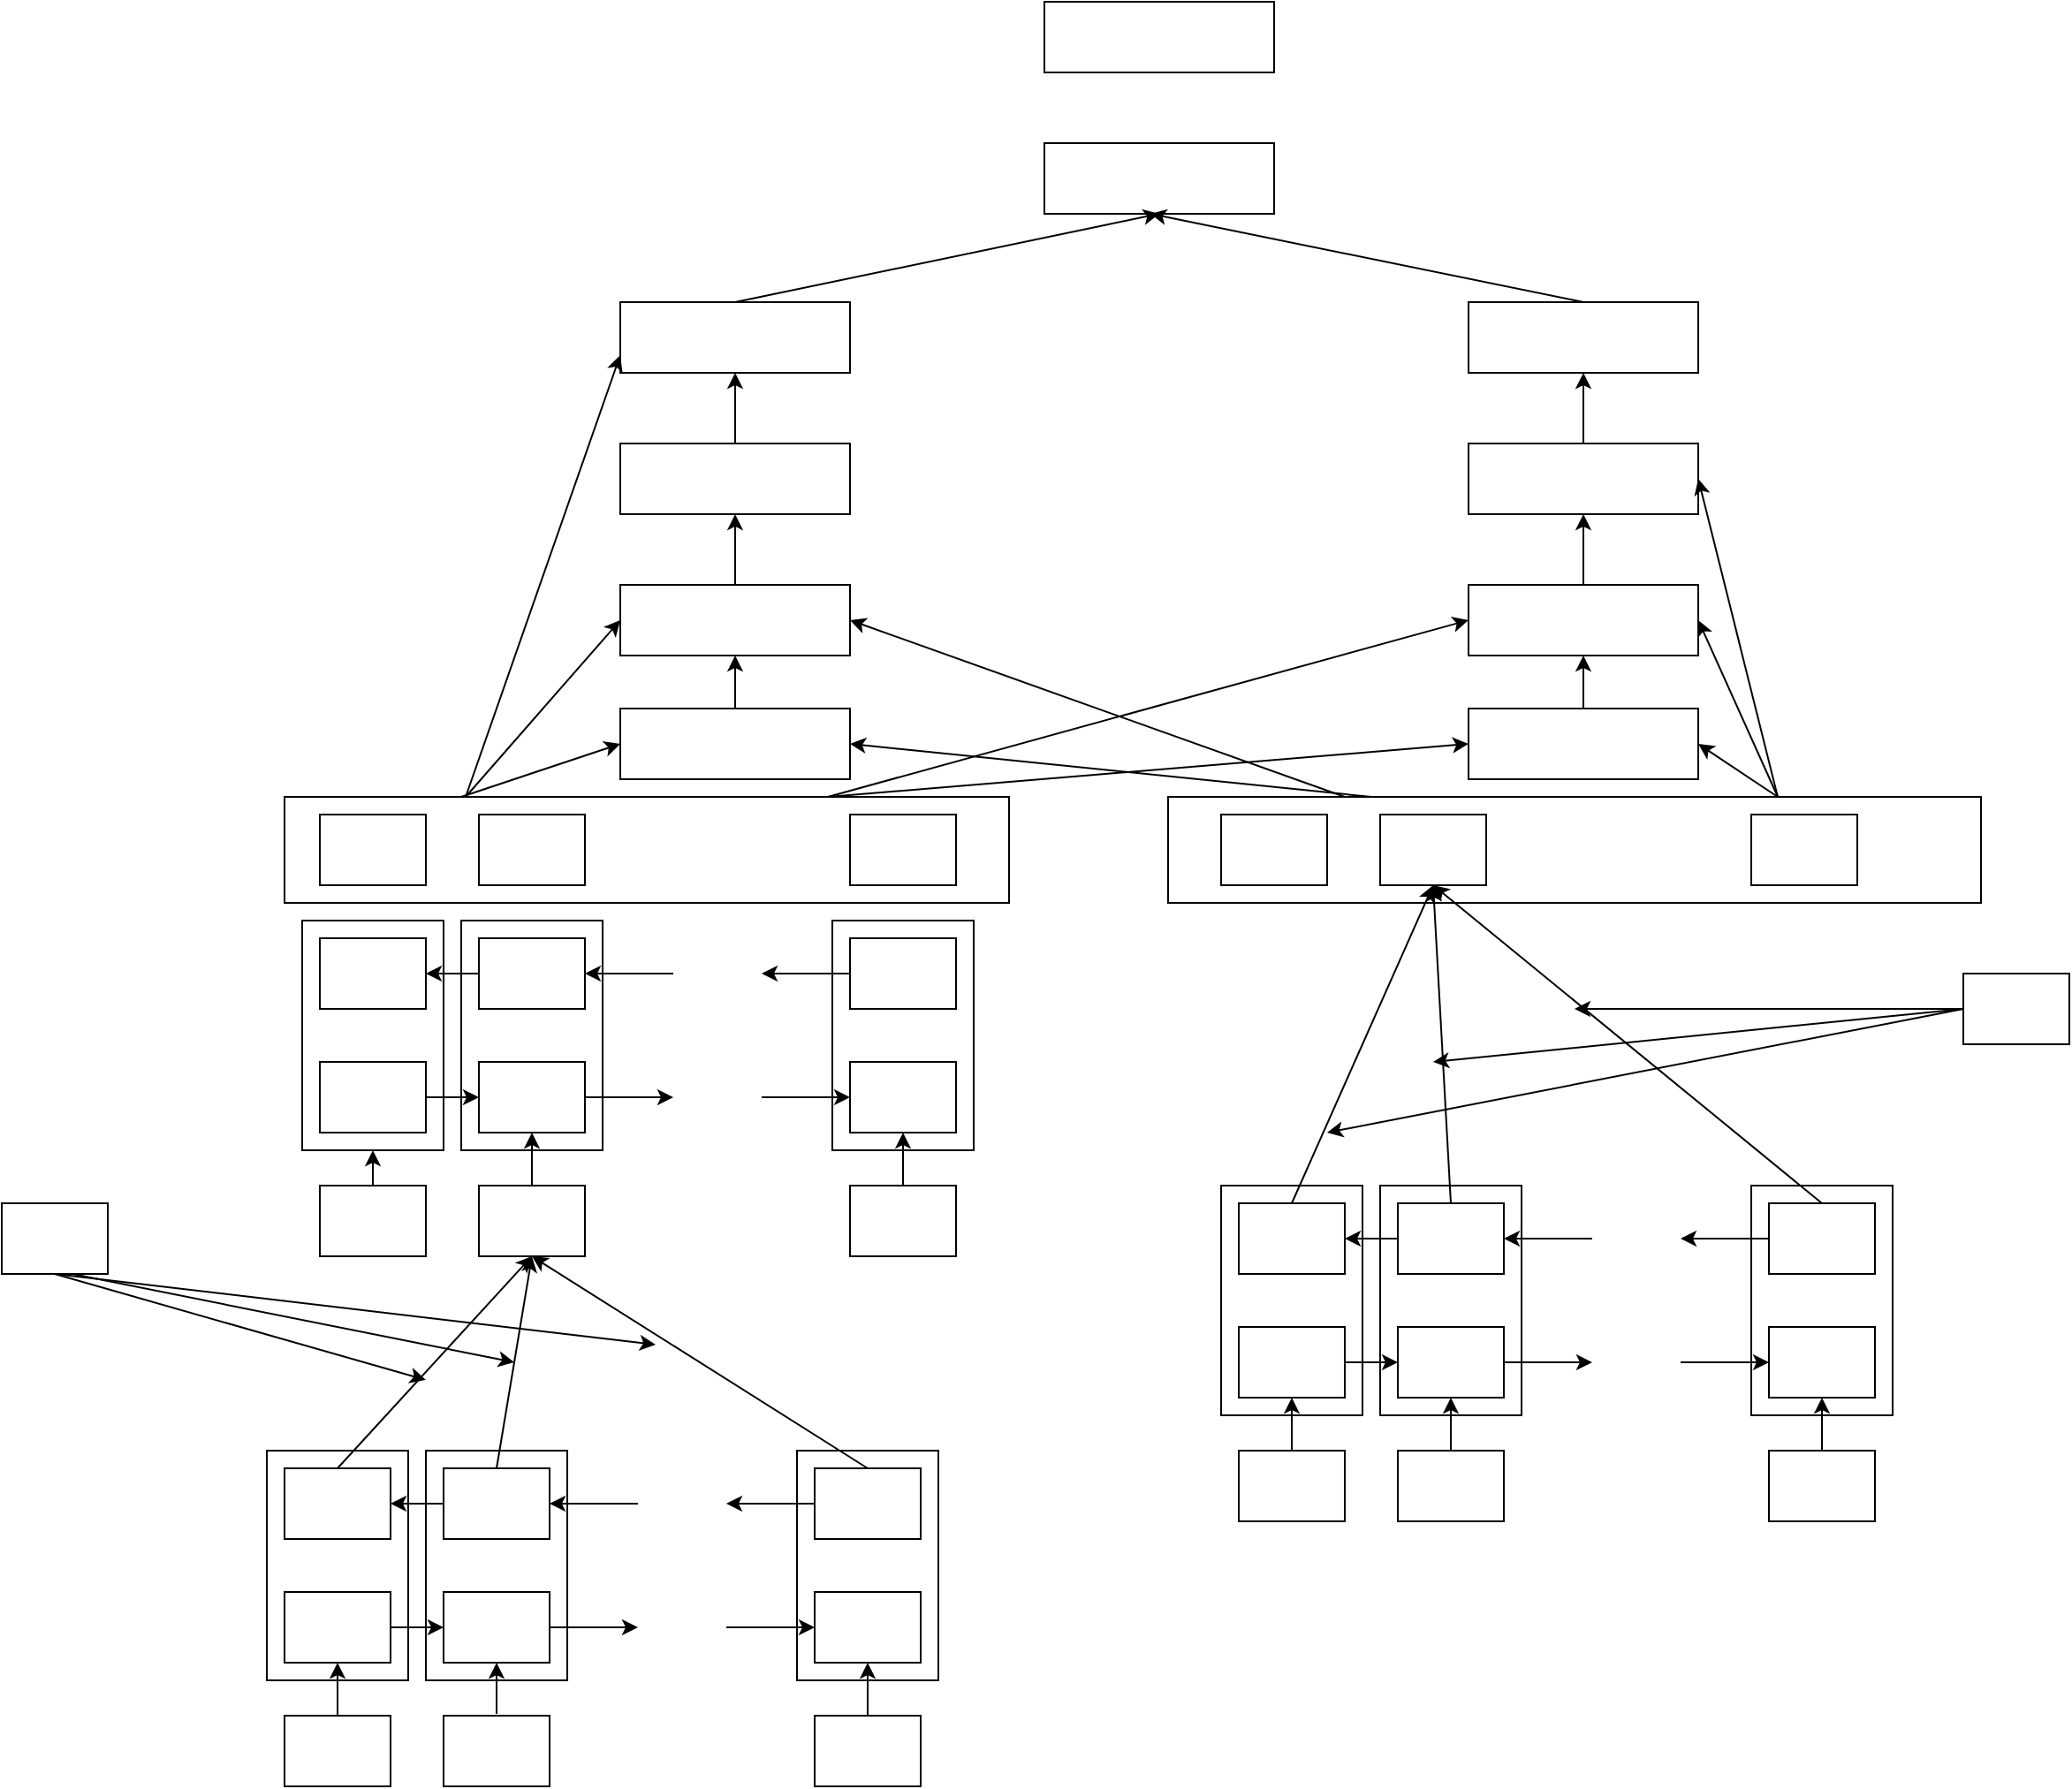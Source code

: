 <mxfile version="14.6.9" type="github">
  <diagram name="Page-1" id="42789a77-a242-8287-6e28-9cd8cfd52e62">
    <mxGraphModel dx="2773" dy="2634" grid="1" gridSize="10" guides="1" tooltips="1" connect="1" arrows="1" fold="1" page="1" pageScale="1" pageWidth="1100" pageHeight="850" background="#ffffff" math="0" shadow="0">
      <root>
        <mxCell id="0" />
        <mxCell id="1" parent="0" />
        <mxCell id="_6P1N98d5VD0kqK_qhg6-78" value="" style="rounded=0;whiteSpace=wrap;html=1;" vertex="1" parent="1">
          <mxGeometry x="530" y="-1140" width="460" height="60" as="geometry" />
        </mxCell>
        <mxCell id="_6P1N98d5VD0kqK_qhg6-70" value="" style="rounded=0;whiteSpace=wrap;html=1;" vertex="1" parent="1">
          <mxGeometry x="340" y="-1070" width="80" height="130" as="geometry" />
        </mxCell>
        <mxCell id="_6P1N98d5VD0kqK_qhg6-68" value="" style="rounded=0;whiteSpace=wrap;html=1;" vertex="1" parent="1">
          <mxGeometry x="130" y="-1070" width="80" height="130" as="geometry" />
        </mxCell>
        <mxCell id="_6P1N98d5VD0kqK_qhg6-67" value="" style="rounded=0;whiteSpace=wrap;html=1;" vertex="1" parent="1">
          <mxGeometry x="40" y="-1070" width="80" height="130" as="geometry" />
        </mxCell>
        <mxCell id="_6P1N98d5VD0kqK_qhg6-66" value="" style="rounded=0;whiteSpace=wrap;html=1;" vertex="1" parent="1">
          <mxGeometry x="30" y="-1140" width="410" height="60" as="geometry" />
        </mxCell>
        <mxCell id="_6P1N98d5VD0kqK_qhg6-3" value="" style="rounded=0;whiteSpace=wrap;html=1;" vertex="1" parent="1">
          <mxGeometry x="460" y="-1590" width="130" height="40" as="geometry" />
        </mxCell>
        <mxCell id="_6P1N98d5VD0kqK_qhg6-7" value="" style="rounded=0;whiteSpace=wrap;html=1;" vertex="1" parent="1">
          <mxGeometry x="460" y="-1510" width="130" height="40" as="geometry" />
        </mxCell>
        <mxCell id="_6P1N98d5VD0kqK_qhg6-8" value="" style="rounded=0;whiteSpace=wrap;html=1;" vertex="1" parent="1">
          <mxGeometry x="220" y="-1420" width="130" height="40" as="geometry" />
        </mxCell>
        <mxCell id="_6P1N98d5VD0kqK_qhg6-10" value="" style="endArrow=classic;html=1;entryX=0.5;entryY=1;entryDx=0;entryDy=0;exitX=0.5;exitY=0;exitDx=0;exitDy=0;" edge="1" parent="1" source="_6P1N98d5VD0kqK_qhg6-8" target="_6P1N98d5VD0kqK_qhg6-7">
          <mxGeometry width="50" height="50" relative="1" as="geometry">
            <mxPoint x="510" y="-1310" as="sourcePoint" />
            <mxPoint x="560" y="-1360" as="targetPoint" />
          </mxGeometry>
        </mxCell>
        <mxCell id="_6P1N98d5VD0kqK_qhg6-11" value="" style="rounded=0;whiteSpace=wrap;html=1;" vertex="1" parent="1">
          <mxGeometry x="220" y="-1340" width="130" height="40" as="geometry" />
        </mxCell>
        <mxCell id="_6P1N98d5VD0kqK_qhg6-12" value="" style="rounded=0;whiteSpace=wrap;html=1;" vertex="1" parent="1">
          <mxGeometry x="220" y="-1260" width="130" height="40" as="geometry" />
        </mxCell>
        <mxCell id="_6P1N98d5VD0kqK_qhg6-13" value="" style="rounded=0;whiteSpace=wrap;html=1;" vertex="1" parent="1">
          <mxGeometry x="220" y="-1190" width="130" height="40" as="geometry" />
        </mxCell>
        <mxCell id="_6P1N98d5VD0kqK_qhg6-14" value="" style="rounded=0;whiteSpace=wrap;html=1;" vertex="1" parent="1">
          <mxGeometry x="700" y="-1420" width="130" height="40" as="geometry" />
        </mxCell>
        <mxCell id="_6P1N98d5VD0kqK_qhg6-15" value="" style="rounded=0;whiteSpace=wrap;html=1;" vertex="1" parent="1">
          <mxGeometry x="700" y="-1340" width="130" height="40" as="geometry" />
        </mxCell>
        <mxCell id="_6P1N98d5VD0kqK_qhg6-16" value="" style="rounded=0;whiteSpace=wrap;html=1;" vertex="1" parent="1">
          <mxGeometry x="700" y="-1260" width="130" height="40" as="geometry" />
        </mxCell>
        <mxCell id="_6P1N98d5VD0kqK_qhg6-17" value="" style="rounded=0;whiteSpace=wrap;html=1;" vertex="1" parent="1">
          <mxGeometry x="700" y="-1190" width="130" height="40" as="geometry" />
        </mxCell>
        <mxCell id="_6P1N98d5VD0kqK_qhg6-18" value="" style="endArrow=classic;html=1;exitX=0.5;exitY=0;exitDx=0;exitDy=0;" edge="1" parent="1" source="_6P1N98d5VD0kqK_qhg6-14">
          <mxGeometry width="50" height="50" relative="1" as="geometry">
            <mxPoint x="510" y="-1310" as="sourcePoint" />
            <mxPoint x="520" y="-1470" as="targetPoint" />
          </mxGeometry>
        </mxCell>
        <mxCell id="_6P1N98d5VD0kqK_qhg6-19" value="" style="rounded=0;whiteSpace=wrap;html=1;" vertex="1" parent="1">
          <mxGeometry x="50" y="-1130" width="60" height="40" as="geometry" />
        </mxCell>
        <mxCell id="_6P1N98d5VD0kqK_qhg6-24" value="" style="rounded=0;whiteSpace=wrap;html=1;" vertex="1" parent="1">
          <mxGeometry x="140" y="-1130" width="60" height="40" as="geometry" />
        </mxCell>
        <mxCell id="_6P1N98d5VD0kqK_qhg6-25" value="" style="rounded=0;whiteSpace=wrap;html=1;" vertex="1" parent="1">
          <mxGeometry x="350" y="-1130" width="60" height="40" as="geometry" />
        </mxCell>
        <mxCell id="_6P1N98d5VD0kqK_qhg6-26" value="" style="rounded=0;whiteSpace=wrap;html=1;" vertex="1" parent="1">
          <mxGeometry x="50" y="-1060" width="60" height="40" as="geometry" />
        </mxCell>
        <mxCell id="_6P1N98d5VD0kqK_qhg6-27" value="" style="rounded=0;whiteSpace=wrap;html=1;" vertex="1" parent="1">
          <mxGeometry x="140" y="-1060" width="60" height="40" as="geometry" />
        </mxCell>
        <mxCell id="_6P1N98d5VD0kqK_qhg6-28" value="" style="rounded=0;whiteSpace=wrap;html=1;" vertex="1" parent="1">
          <mxGeometry x="350" y="-1060" width="60" height="40" as="geometry" />
        </mxCell>
        <mxCell id="_6P1N98d5VD0kqK_qhg6-29" value="" style="rounded=0;whiteSpace=wrap;html=1;" vertex="1" parent="1">
          <mxGeometry x="50" y="-990" width="60" height="40" as="geometry" />
        </mxCell>
        <mxCell id="_6P1N98d5VD0kqK_qhg6-30" value="" style="rounded=0;whiteSpace=wrap;html=1;" vertex="1" parent="1">
          <mxGeometry x="140" y="-990" width="60" height="40" as="geometry" />
        </mxCell>
        <mxCell id="_6P1N98d5VD0kqK_qhg6-31" value="" style="rounded=0;whiteSpace=wrap;html=1;" vertex="1" parent="1">
          <mxGeometry x="350" y="-990" width="60" height="40" as="geometry" />
        </mxCell>
        <mxCell id="_6P1N98d5VD0kqK_qhg6-32" value="" style="rounded=0;whiteSpace=wrap;html=1;" vertex="1" parent="1">
          <mxGeometry x="50" y="-920" width="60" height="40" as="geometry" />
        </mxCell>
        <mxCell id="_6P1N98d5VD0kqK_qhg6-33" value="" style="rounded=0;whiteSpace=wrap;html=1;" vertex="1" parent="1">
          <mxGeometry x="140" y="-920" width="60" height="40" as="geometry" />
        </mxCell>
        <mxCell id="_6P1N98d5VD0kqK_qhg6-34" value="" style="rounded=0;whiteSpace=wrap;html=1;" vertex="1" parent="1">
          <mxGeometry x="350" y="-920" width="60" height="40" as="geometry" />
        </mxCell>
        <mxCell id="_6P1N98d5VD0kqK_qhg6-44" value="" style="rounded=0;whiteSpace=wrap;html=1;" vertex="1" parent="1">
          <mxGeometry x="560" y="-1130" width="60" height="40" as="geometry" />
        </mxCell>
        <mxCell id="_6P1N98d5VD0kqK_qhg6-45" value="" style="rounded=0;whiteSpace=wrap;html=1;" vertex="1" parent="1">
          <mxGeometry x="650" y="-1130" width="60" height="40" as="geometry" />
        </mxCell>
        <mxCell id="_6P1N98d5VD0kqK_qhg6-46" value="" style="rounded=0;whiteSpace=wrap;html=1;" vertex="1" parent="1">
          <mxGeometry x="860" y="-1130" width="60" height="40" as="geometry" />
        </mxCell>
        <mxCell id="_6P1N98d5VD0kqK_qhg6-56" value="" style="rounded=0;whiteSpace=wrap;html=1;" vertex="1" parent="1">
          <mxGeometry x="980" y="-1040" width="60" height="40" as="geometry" />
        </mxCell>
        <mxCell id="_6P1N98d5VD0kqK_qhg6-57" value="" style="rounded=0;whiteSpace=wrap;html=1;" vertex="1" parent="1">
          <mxGeometry x="-130" y="-910" width="60" height="40" as="geometry" />
        </mxCell>
        <mxCell id="_6P1N98d5VD0kqK_qhg6-58" value="" style="endArrow=classic;html=1;exitX=0.5;exitY=0;exitDx=0;exitDy=0;entryX=0.5;entryY=1;entryDx=0;entryDy=0;" edge="1" parent="1" source="_6P1N98d5VD0kqK_qhg6-11" target="_6P1N98d5VD0kqK_qhg6-8">
          <mxGeometry width="50" height="50" relative="1" as="geometry">
            <mxPoint x="510" y="-930" as="sourcePoint" />
            <mxPoint x="560" y="-980" as="targetPoint" />
          </mxGeometry>
        </mxCell>
        <mxCell id="_6P1N98d5VD0kqK_qhg6-60" value="" style="endArrow=classic;html=1;exitX=0.5;exitY=0;exitDx=0;exitDy=0;entryX=0.5;entryY=1;entryDx=0;entryDy=0;" edge="1" parent="1" source="_6P1N98d5VD0kqK_qhg6-12" target="_6P1N98d5VD0kqK_qhg6-11">
          <mxGeometry width="50" height="50" relative="1" as="geometry">
            <mxPoint x="305.0" y="-1320.0" as="sourcePoint" />
            <mxPoint x="305.0" y="-1360.0" as="targetPoint" />
          </mxGeometry>
        </mxCell>
        <mxCell id="_6P1N98d5VD0kqK_qhg6-61" value="" style="endArrow=classic;html=1;exitX=0.5;exitY=0;exitDx=0;exitDy=0;entryX=0.5;entryY=1;entryDx=0;entryDy=0;" edge="1" parent="1" source="_6P1N98d5VD0kqK_qhg6-13" target="_6P1N98d5VD0kqK_qhg6-12">
          <mxGeometry width="50" height="50" relative="1" as="geometry">
            <mxPoint x="315.0" y="-1310.0" as="sourcePoint" />
            <mxPoint x="315.0" y="-1350.0" as="targetPoint" />
          </mxGeometry>
        </mxCell>
        <mxCell id="_6P1N98d5VD0kqK_qhg6-62" value="" style="endArrow=classic;html=1;entryX=0.5;entryY=1;entryDx=0;entryDy=0;" edge="1" parent="1" source="_6P1N98d5VD0kqK_qhg6-15" target="_6P1N98d5VD0kqK_qhg6-14">
          <mxGeometry width="50" height="50" relative="1" as="geometry">
            <mxPoint x="325.0" y="-1300.0" as="sourcePoint" />
            <mxPoint x="325.0" y="-1340.0" as="targetPoint" />
          </mxGeometry>
        </mxCell>
        <mxCell id="_6P1N98d5VD0kqK_qhg6-63" value="" style="endArrow=classic;html=1;entryX=0.5;entryY=1;entryDx=0;entryDy=0;" edge="1" parent="1" source="_6P1N98d5VD0kqK_qhg6-16" target="_6P1N98d5VD0kqK_qhg6-15">
          <mxGeometry width="50" height="50" relative="1" as="geometry">
            <mxPoint x="335.0" y="-1290.0" as="sourcePoint" />
            <mxPoint x="335.0" y="-1330.0" as="targetPoint" />
          </mxGeometry>
        </mxCell>
        <mxCell id="_6P1N98d5VD0kqK_qhg6-64" value="" style="endArrow=classic;html=1;exitX=0.5;exitY=0;exitDx=0;exitDy=0;entryX=0.5;entryY=1;entryDx=0;entryDy=0;" edge="1" parent="1" source="_6P1N98d5VD0kqK_qhg6-17" target="_6P1N98d5VD0kqK_qhg6-16">
          <mxGeometry width="50" height="50" relative="1" as="geometry">
            <mxPoint x="345.0" y="-1280.0" as="sourcePoint" />
            <mxPoint x="345.0" y="-1320.0" as="targetPoint" />
          </mxGeometry>
        </mxCell>
        <mxCell id="_6P1N98d5VD0kqK_qhg6-65" value="" style="endArrow=classic;html=1;entryX=0;entryY=0.75;entryDx=0;entryDy=0;exitX=0.25;exitY=0;exitDx=0;exitDy=0;" edge="1" parent="1" source="_6P1N98d5VD0kqK_qhg6-66" target="_6P1N98d5VD0kqK_qhg6-8">
          <mxGeometry width="50" height="50" relative="1" as="geometry">
            <mxPoint x="80" y="-1150" as="sourcePoint" />
            <mxPoint x="355.0" y="-1310.0" as="targetPoint" />
          </mxGeometry>
        </mxCell>
        <mxCell id="_6P1N98d5VD0kqK_qhg6-79" value="" style="endArrow=classic;html=1;entryX=0;entryY=0.5;entryDx=0;entryDy=0;exitX=0.25;exitY=0;exitDx=0;exitDy=0;" edge="1" parent="1" source="_6P1N98d5VD0kqK_qhg6-66" target="_6P1N98d5VD0kqK_qhg6-12">
          <mxGeometry width="50" height="50" relative="1" as="geometry">
            <mxPoint x="80" y="-1150" as="sourcePoint" />
            <mxPoint x="570" y="-980" as="targetPoint" />
          </mxGeometry>
        </mxCell>
        <mxCell id="_6P1N98d5VD0kqK_qhg6-81" value="" style="endArrow=classic;html=1;entryX=0;entryY=0.5;entryDx=0;entryDy=0;" edge="1" parent="1" target="_6P1N98d5VD0kqK_qhg6-13">
          <mxGeometry width="50" height="50" relative="1" as="geometry">
            <mxPoint x="130" y="-1140" as="sourcePoint" />
            <mxPoint x="230.0" y="-1230.0" as="targetPoint" />
          </mxGeometry>
        </mxCell>
        <mxCell id="_6P1N98d5VD0kqK_qhg6-82" value="" style="endArrow=classic;html=1;entryX=0;entryY=0.5;entryDx=0;entryDy=0;exitX=0.75;exitY=0;exitDx=0;exitDy=0;" edge="1" parent="1" source="_6P1N98d5VD0kqK_qhg6-66" target="_6P1N98d5VD0kqK_qhg6-16">
          <mxGeometry width="50" height="50" relative="1" as="geometry">
            <mxPoint x="430.0" y="-1200.0" as="sourcePoint" />
            <mxPoint x="570.0" y="-1290.0" as="targetPoint" />
          </mxGeometry>
        </mxCell>
        <mxCell id="_6P1N98d5VD0kqK_qhg6-83" value="" style="endArrow=classic;html=1;exitX=0.75;exitY=0;exitDx=0;exitDy=0;entryX=0;entryY=0.5;entryDx=0;entryDy=0;" edge="1" parent="1" source="_6P1N98d5VD0kqK_qhg6-66" target="_6P1N98d5VD0kqK_qhg6-17">
          <mxGeometry width="50" height="50" relative="1" as="geometry">
            <mxPoint x="520" y="-930" as="sourcePoint" />
            <mxPoint x="570" y="-980" as="targetPoint" />
          </mxGeometry>
        </mxCell>
        <mxCell id="_6P1N98d5VD0kqK_qhg6-84" value="" style="endArrow=classic;html=1;exitX=0.25;exitY=0;exitDx=0;exitDy=0;entryX=1;entryY=0.5;entryDx=0;entryDy=0;" edge="1" parent="1" source="_6P1N98d5VD0kqK_qhg6-78" target="_6P1N98d5VD0kqK_qhg6-13">
          <mxGeometry width="50" height="50" relative="1" as="geometry">
            <mxPoint x="520" y="-930" as="sourcePoint" />
            <mxPoint x="570" y="-980" as="targetPoint" />
          </mxGeometry>
        </mxCell>
        <mxCell id="_6P1N98d5VD0kqK_qhg6-85" value="" style="endArrow=classic;html=1;entryX=1;entryY=0.5;entryDx=0;entryDy=0;" edge="1" parent="1" target="_6P1N98d5VD0kqK_qhg6-12">
          <mxGeometry width="50" height="50" relative="1" as="geometry">
            <mxPoint x="630" y="-1140" as="sourcePoint" />
            <mxPoint x="580.0" y="-970.0" as="targetPoint" />
          </mxGeometry>
        </mxCell>
        <mxCell id="_6P1N98d5VD0kqK_qhg6-86" value="" style="endArrow=classic;html=1;exitX=0.75;exitY=0;exitDx=0;exitDy=0;entryX=1;entryY=0.5;entryDx=0;entryDy=0;" edge="1" parent="1" source="_6P1N98d5VD0kqK_qhg6-78" target="_6P1N98d5VD0kqK_qhg6-17">
          <mxGeometry width="50" height="50" relative="1" as="geometry">
            <mxPoint x="540.0" y="-910.0" as="sourcePoint" />
            <mxPoint x="590.0" y="-960.0" as="targetPoint" />
          </mxGeometry>
        </mxCell>
        <mxCell id="_6P1N98d5VD0kqK_qhg6-87" value="" style="endArrow=classic;html=1;exitX=0.75;exitY=0;exitDx=0;exitDy=0;entryX=1;entryY=0.5;entryDx=0;entryDy=0;" edge="1" parent="1" source="_6P1N98d5VD0kqK_qhg6-78" target="_6P1N98d5VD0kqK_qhg6-16">
          <mxGeometry width="50" height="50" relative="1" as="geometry">
            <mxPoint x="550.0" y="-900.0" as="sourcePoint" />
            <mxPoint x="600.0" y="-950.0" as="targetPoint" />
          </mxGeometry>
        </mxCell>
        <mxCell id="_6P1N98d5VD0kqK_qhg6-88" value="" style="endArrow=classic;html=1;exitX=0.75;exitY=0;exitDx=0;exitDy=0;entryX=1;entryY=0.5;entryDx=0;entryDy=0;" edge="1" parent="1" source="_6P1N98d5VD0kqK_qhg6-78" target="_6P1N98d5VD0kqK_qhg6-15">
          <mxGeometry width="50" height="50" relative="1" as="geometry">
            <mxPoint x="560.0" y="-890.0" as="sourcePoint" />
            <mxPoint x="610.0" y="-940.0" as="targetPoint" />
          </mxGeometry>
        </mxCell>
        <mxCell id="_6P1N98d5VD0kqK_qhg6-89" value="" style="endArrow=classic;html=1;exitX=0;exitY=0.5;exitDx=0;exitDy=0;entryX=1;entryY=0.5;entryDx=0;entryDy=0;" edge="1" parent="1" source="_6P1N98d5VD0kqK_qhg6-27" target="_6P1N98d5VD0kqK_qhg6-26">
          <mxGeometry width="50" height="50" relative="1" as="geometry">
            <mxPoint x="570.0" y="-880.0" as="sourcePoint" />
            <mxPoint x="620.0" y="-930.0" as="targetPoint" />
          </mxGeometry>
        </mxCell>
        <mxCell id="_6P1N98d5VD0kqK_qhg6-91" value="" style="endArrow=classic;html=1;exitX=1;exitY=0.5;exitDx=0;exitDy=0;" edge="1" parent="1" source="_6P1N98d5VD0kqK_qhg6-29">
          <mxGeometry width="50" height="50" relative="1" as="geometry">
            <mxPoint x="580.0" y="-870.0" as="sourcePoint" />
            <mxPoint x="140" y="-970" as="targetPoint" />
          </mxGeometry>
        </mxCell>
        <mxCell id="_6P1N98d5VD0kqK_qhg6-92" value="" style="endArrow=classic;html=1;exitX=1;exitY=0.5;exitDx=0;exitDy=0;" edge="1" parent="1" source="_6P1N98d5VD0kqK_qhg6-30">
          <mxGeometry width="50" height="50" relative="1" as="geometry">
            <mxPoint x="590.0" y="-860.0" as="sourcePoint" />
            <mxPoint x="250" y="-970" as="targetPoint" />
          </mxGeometry>
        </mxCell>
        <mxCell id="_6P1N98d5VD0kqK_qhg6-93" value="" style="endArrow=classic;html=1;entryX=0;entryY=0.5;entryDx=0;entryDy=0;" edge="1" parent="1" target="_6P1N98d5VD0kqK_qhg6-31">
          <mxGeometry width="50" height="50" relative="1" as="geometry">
            <mxPoint x="300" y="-970" as="sourcePoint" />
            <mxPoint x="260.0" y="-960.0" as="targetPoint" />
          </mxGeometry>
        </mxCell>
        <mxCell id="_6P1N98d5VD0kqK_qhg6-94" value="" style="endArrow=classic;html=1;entryX=1;entryY=0.5;entryDx=0;entryDy=0;" edge="1" parent="1" target="_6P1N98d5VD0kqK_qhg6-27">
          <mxGeometry width="50" height="50" relative="1" as="geometry">
            <mxPoint x="250" y="-1040" as="sourcePoint" />
            <mxPoint x="120.0" y="-1030.0" as="targetPoint" />
          </mxGeometry>
        </mxCell>
        <mxCell id="_6P1N98d5VD0kqK_qhg6-95" value="" style="endArrow=classic;html=1;exitX=0;exitY=0.5;exitDx=0;exitDy=0;" edge="1" parent="1" source="_6P1N98d5VD0kqK_qhg6-28">
          <mxGeometry width="50" height="50" relative="1" as="geometry">
            <mxPoint x="160.0" y="-1020.0" as="sourcePoint" />
            <mxPoint x="300" y="-1040" as="targetPoint" />
          </mxGeometry>
        </mxCell>
        <mxCell id="_6P1N98d5VD0kqK_qhg6-96" value="" style="rounded=0;whiteSpace=wrap;html=1;" vertex="1" parent="1">
          <mxGeometry x="320" y="-770" width="80" height="130" as="geometry" />
        </mxCell>
        <mxCell id="_6P1N98d5VD0kqK_qhg6-97" value="" style="rounded=0;whiteSpace=wrap;html=1;" vertex="1" parent="1">
          <mxGeometry x="110" y="-770" width="80" height="130" as="geometry" />
        </mxCell>
        <mxCell id="_6P1N98d5VD0kqK_qhg6-98" value="" style="rounded=0;whiteSpace=wrap;html=1;" vertex="1" parent="1">
          <mxGeometry x="20" y="-770" width="80" height="130" as="geometry" />
        </mxCell>
        <mxCell id="_6P1N98d5VD0kqK_qhg6-99" value="" style="rounded=0;whiteSpace=wrap;html=1;" vertex="1" parent="1">
          <mxGeometry x="30" y="-760" width="60" height="40" as="geometry" />
        </mxCell>
        <mxCell id="_6P1N98d5VD0kqK_qhg6-100" value="" style="rounded=0;whiteSpace=wrap;html=1;" vertex="1" parent="1">
          <mxGeometry x="120" y="-760" width="60" height="40" as="geometry" />
        </mxCell>
        <mxCell id="_6P1N98d5VD0kqK_qhg6-101" value="" style="rounded=0;whiteSpace=wrap;html=1;" vertex="1" parent="1">
          <mxGeometry x="330" y="-760" width="60" height="40" as="geometry" />
        </mxCell>
        <mxCell id="_6P1N98d5VD0kqK_qhg6-102" value="" style="rounded=0;whiteSpace=wrap;html=1;" vertex="1" parent="1">
          <mxGeometry x="30" y="-690" width="60" height="40" as="geometry" />
        </mxCell>
        <mxCell id="_6P1N98d5VD0kqK_qhg6-103" value="" style="rounded=0;whiteSpace=wrap;html=1;" vertex="1" parent="1">
          <mxGeometry x="120" y="-690" width="60" height="40" as="geometry" />
        </mxCell>
        <mxCell id="_6P1N98d5VD0kqK_qhg6-104" value="" style="rounded=0;whiteSpace=wrap;html=1;" vertex="1" parent="1">
          <mxGeometry x="330" y="-690" width="60" height="40" as="geometry" />
        </mxCell>
        <mxCell id="_6P1N98d5VD0kqK_qhg6-105" value="" style="rounded=0;whiteSpace=wrap;html=1;" vertex="1" parent="1">
          <mxGeometry x="30" y="-620" width="60" height="40" as="geometry" />
        </mxCell>
        <mxCell id="_6P1N98d5VD0kqK_qhg6-106" value="" style="rounded=0;whiteSpace=wrap;html=1;" vertex="1" parent="1">
          <mxGeometry x="120" y="-620" width="60" height="40" as="geometry" />
        </mxCell>
        <mxCell id="_6P1N98d5VD0kqK_qhg6-107" value="" style="rounded=0;whiteSpace=wrap;html=1;" vertex="1" parent="1">
          <mxGeometry x="330" y="-620" width="60" height="40" as="geometry" />
        </mxCell>
        <mxCell id="_6P1N98d5VD0kqK_qhg6-108" value="" style="endArrow=classic;html=1;exitX=0;exitY=0.5;exitDx=0;exitDy=0;entryX=1;entryY=0.5;entryDx=0;entryDy=0;" edge="1" parent="1" source="_6P1N98d5VD0kqK_qhg6-100" target="_6P1N98d5VD0kqK_qhg6-99">
          <mxGeometry width="50" height="50" relative="1" as="geometry">
            <mxPoint x="550.0" y="-580.0" as="sourcePoint" />
            <mxPoint x="600.0" y="-630.0" as="targetPoint" />
          </mxGeometry>
        </mxCell>
        <mxCell id="_6P1N98d5VD0kqK_qhg6-109" value="" style="endArrow=classic;html=1;exitX=1;exitY=0.5;exitDx=0;exitDy=0;" edge="1" parent="1" source="_6P1N98d5VD0kqK_qhg6-102">
          <mxGeometry width="50" height="50" relative="1" as="geometry">
            <mxPoint x="560.0" y="-570.0" as="sourcePoint" />
            <mxPoint x="120.0" y="-670.0" as="targetPoint" />
          </mxGeometry>
        </mxCell>
        <mxCell id="_6P1N98d5VD0kqK_qhg6-110" value="" style="endArrow=classic;html=1;exitX=1;exitY=0.5;exitDx=0;exitDy=0;" edge="1" parent="1" source="_6P1N98d5VD0kqK_qhg6-103">
          <mxGeometry width="50" height="50" relative="1" as="geometry">
            <mxPoint x="570.0" y="-560.0" as="sourcePoint" />
            <mxPoint x="230.0" y="-670.0" as="targetPoint" />
          </mxGeometry>
        </mxCell>
        <mxCell id="_6P1N98d5VD0kqK_qhg6-111" value="" style="endArrow=classic;html=1;entryX=0;entryY=0.5;entryDx=0;entryDy=0;" edge="1" parent="1" target="_6P1N98d5VD0kqK_qhg6-104">
          <mxGeometry width="50" height="50" relative="1" as="geometry">
            <mxPoint x="280.0" y="-670.0" as="sourcePoint" />
            <mxPoint x="240.0" y="-660.0" as="targetPoint" />
          </mxGeometry>
        </mxCell>
        <mxCell id="_6P1N98d5VD0kqK_qhg6-112" value="" style="endArrow=classic;html=1;entryX=1;entryY=0.5;entryDx=0;entryDy=0;" edge="1" parent="1" target="_6P1N98d5VD0kqK_qhg6-100">
          <mxGeometry width="50" height="50" relative="1" as="geometry">
            <mxPoint x="230.0" y="-740.0" as="sourcePoint" />
            <mxPoint x="100.0" y="-730.0" as="targetPoint" />
          </mxGeometry>
        </mxCell>
        <mxCell id="_6P1N98d5VD0kqK_qhg6-113" value="" style="endArrow=classic;html=1;exitX=0;exitY=0.5;exitDx=0;exitDy=0;" edge="1" parent="1" source="_6P1N98d5VD0kqK_qhg6-101">
          <mxGeometry width="50" height="50" relative="1" as="geometry">
            <mxPoint x="140.0" y="-720.0" as="sourcePoint" />
            <mxPoint x="280.0" y="-740.0" as="targetPoint" />
          </mxGeometry>
        </mxCell>
        <mxCell id="_6P1N98d5VD0kqK_qhg6-114" value="" style="rounded=0;whiteSpace=wrap;html=1;" vertex="1" parent="1">
          <mxGeometry x="860" y="-920" width="80" height="130" as="geometry" />
        </mxCell>
        <mxCell id="_6P1N98d5VD0kqK_qhg6-115" value="" style="rounded=0;whiteSpace=wrap;html=1;" vertex="1" parent="1">
          <mxGeometry x="650" y="-920" width="80" height="130" as="geometry" />
        </mxCell>
        <mxCell id="_6P1N98d5VD0kqK_qhg6-116" value="" style="rounded=0;whiteSpace=wrap;html=1;" vertex="1" parent="1">
          <mxGeometry x="560" y="-920" width="80" height="130" as="geometry" />
        </mxCell>
        <mxCell id="_6P1N98d5VD0kqK_qhg6-117" value="" style="rounded=0;whiteSpace=wrap;html=1;" vertex="1" parent="1">
          <mxGeometry x="570" y="-910" width="60" height="40" as="geometry" />
        </mxCell>
        <mxCell id="_6P1N98d5VD0kqK_qhg6-118" value="" style="rounded=0;whiteSpace=wrap;html=1;" vertex="1" parent="1">
          <mxGeometry x="660" y="-910" width="60" height="40" as="geometry" />
        </mxCell>
        <mxCell id="_6P1N98d5VD0kqK_qhg6-119" value="" style="rounded=0;whiteSpace=wrap;html=1;" vertex="1" parent="1">
          <mxGeometry x="870" y="-910" width="60" height="40" as="geometry" />
        </mxCell>
        <mxCell id="_6P1N98d5VD0kqK_qhg6-120" value="" style="rounded=0;whiteSpace=wrap;html=1;" vertex="1" parent="1">
          <mxGeometry x="570" y="-840" width="60" height="40" as="geometry" />
        </mxCell>
        <mxCell id="_6P1N98d5VD0kqK_qhg6-121" value="" style="rounded=0;whiteSpace=wrap;html=1;" vertex="1" parent="1">
          <mxGeometry x="660" y="-840" width="60" height="40" as="geometry" />
        </mxCell>
        <mxCell id="_6P1N98d5VD0kqK_qhg6-122" value="" style="rounded=0;whiteSpace=wrap;html=1;" vertex="1" parent="1">
          <mxGeometry x="870" y="-840" width="60" height="40" as="geometry" />
        </mxCell>
        <mxCell id="_6P1N98d5VD0kqK_qhg6-123" value="" style="rounded=0;whiteSpace=wrap;html=1;" vertex="1" parent="1">
          <mxGeometry x="570" y="-770" width="60" height="40" as="geometry" />
        </mxCell>
        <mxCell id="_6P1N98d5VD0kqK_qhg6-124" value="" style="rounded=0;whiteSpace=wrap;html=1;" vertex="1" parent="1">
          <mxGeometry x="660" y="-770" width="60" height="40" as="geometry" />
        </mxCell>
        <mxCell id="_6P1N98d5VD0kqK_qhg6-125" value="" style="rounded=0;whiteSpace=wrap;html=1;" vertex="1" parent="1">
          <mxGeometry x="870" y="-770" width="60" height="40" as="geometry" />
        </mxCell>
        <mxCell id="_6P1N98d5VD0kqK_qhg6-126" value="" style="endArrow=classic;html=1;exitX=0;exitY=0.5;exitDx=0;exitDy=0;entryX=1;entryY=0.5;entryDx=0;entryDy=0;" edge="1" parent="1" source="_6P1N98d5VD0kqK_qhg6-118" target="_6P1N98d5VD0kqK_qhg6-117">
          <mxGeometry width="50" height="50" relative="1" as="geometry">
            <mxPoint x="1090.0" y="-730.0" as="sourcePoint" />
            <mxPoint x="1140.0" y="-780.0" as="targetPoint" />
          </mxGeometry>
        </mxCell>
        <mxCell id="_6P1N98d5VD0kqK_qhg6-127" value="" style="endArrow=classic;html=1;exitX=1;exitY=0.5;exitDx=0;exitDy=0;" edge="1" parent="1" source="_6P1N98d5VD0kqK_qhg6-120">
          <mxGeometry width="50" height="50" relative="1" as="geometry">
            <mxPoint x="1100.0" y="-720.0" as="sourcePoint" />
            <mxPoint x="660.0" y="-820.0" as="targetPoint" />
          </mxGeometry>
        </mxCell>
        <mxCell id="_6P1N98d5VD0kqK_qhg6-128" value="" style="endArrow=classic;html=1;exitX=1;exitY=0.5;exitDx=0;exitDy=0;" edge="1" parent="1" source="_6P1N98d5VD0kqK_qhg6-121">
          <mxGeometry width="50" height="50" relative="1" as="geometry">
            <mxPoint x="1110.0" y="-710.0" as="sourcePoint" />
            <mxPoint x="770.0" y="-820.0" as="targetPoint" />
          </mxGeometry>
        </mxCell>
        <mxCell id="_6P1N98d5VD0kqK_qhg6-129" value="" style="endArrow=classic;html=1;entryX=0;entryY=0.5;entryDx=0;entryDy=0;" edge="1" parent="1" target="_6P1N98d5VD0kqK_qhg6-122">
          <mxGeometry width="50" height="50" relative="1" as="geometry">
            <mxPoint x="820.0" y="-820.0" as="sourcePoint" />
            <mxPoint x="780.0" y="-810.0" as="targetPoint" />
          </mxGeometry>
        </mxCell>
        <mxCell id="_6P1N98d5VD0kqK_qhg6-130" value="" style="endArrow=classic;html=1;entryX=1;entryY=0.5;entryDx=0;entryDy=0;" edge="1" parent="1" target="_6P1N98d5VD0kqK_qhg6-118">
          <mxGeometry width="50" height="50" relative="1" as="geometry">
            <mxPoint x="770.0" y="-890.0" as="sourcePoint" />
            <mxPoint x="640.0" y="-880.0" as="targetPoint" />
          </mxGeometry>
        </mxCell>
        <mxCell id="_6P1N98d5VD0kqK_qhg6-131" value="" style="endArrow=classic;html=1;exitX=0;exitY=0.5;exitDx=0;exitDy=0;" edge="1" parent="1" source="_6P1N98d5VD0kqK_qhg6-119">
          <mxGeometry width="50" height="50" relative="1" as="geometry">
            <mxPoint x="680.0" y="-870.0" as="sourcePoint" />
            <mxPoint x="820.0" y="-890.0" as="targetPoint" />
          </mxGeometry>
        </mxCell>
        <mxCell id="_6P1N98d5VD0kqK_qhg6-132" value="" style="endArrow=classic;html=1;exitX=0.5;exitY=0;exitDx=0;exitDy=0;entryX=0.5;entryY=1;entryDx=0;entryDy=0;" edge="1" parent="1" source="_6P1N98d5VD0kqK_qhg6-117" target="_6P1N98d5VD0kqK_qhg6-45">
          <mxGeometry width="50" height="50" relative="1" as="geometry">
            <mxPoint x="520" y="-930" as="sourcePoint" />
            <mxPoint x="570" y="-980" as="targetPoint" />
          </mxGeometry>
        </mxCell>
        <mxCell id="_6P1N98d5VD0kqK_qhg6-133" value="" style="endArrow=classic;html=1;exitX=0.5;exitY=0;exitDx=0;exitDy=0;entryX=0.5;entryY=1;entryDx=0;entryDy=0;" edge="1" parent="1" source="_6P1N98d5VD0kqK_qhg6-118" target="_6P1N98d5VD0kqK_qhg6-45">
          <mxGeometry width="50" height="50" relative="1" as="geometry">
            <mxPoint x="520" y="-930" as="sourcePoint" />
            <mxPoint x="680" y="-1080" as="targetPoint" />
          </mxGeometry>
        </mxCell>
        <mxCell id="_6P1N98d5VD0kqK_qhg6-134" value="" style="endArrow=classic;html=1;exitX=0.5;exitY=0;exitDx=0;exitDy=0;entryX=0.5;entryY=1;entryDx=0;entryDy=0;" edge="1" parent="1" source="_6P1N98d5VD0kqK_qhg6-119" target="_6P1N98d5VD0kqK_qhg6-45">
          <mxGeometry width="50" height="50" relative="1" as="geometry">
            <mxPoint x="520" y="-930" as="sourcePoint" />
            <mxPoint x="570" y="-980" as="targetPoint" />
          </mxGeometry>
        </mxCell>
        <mxCell id="_6P1N98d5VD0kqK_qhg6-135" value="" style="endArrow=classic;html=1;exitX=0.5;exitY=0;exitDx=0;exitDy=0;entryX=0.5;entryY=1;entryDx=0;entryDy=0;" edge="1" parent="1" source="_6P1N98d5VD0kqK_qhg6-99" target="_6P1N98d5VD0kqK_qhg6-33">
          <mxGeometry width="50" height="50" relative="1" as="geometry">
            <mxPoint x="520" y="-930" as="sourcePoint" />
            <mxPoint x="570" y="-980" as="targetPoint" />
          </mxGeometry>
        </mxCell>
        <mxCell id="_6P1N98d5VD0kqK_qhg6-136" value="" style="endArrow=classic;html=1;exitX=0.5;exitY=0;exitDx=0;exitDy=0;entryX=0.5;entryY=1;entryDx=0;entryDy=0;" edge="1" parent="1" source="_6P1N98d5VD0kqK_qhg6-100" target="_6P1N98d5VD0kqK_qhg6-33">
          <mxGeometry width="50" height="50" relative="1" as="geometry">
            <mxPoint x="520" y="-930" as="sourcePoint" />
            <mxPoint x="570" y="-980" as="targetPoint" />
          </mxGeometry>
        </mxCell>
        <mxCell id="_6P1N98d5VD0kqK_qhg6-137" value="" style="endArrow=classic;html=1;exitX=0.5;exitY=0;exitDx=0;exitDy=0;entryX=0.5;entryY=1;entryDx=0;entryDy=0;" edge="1" parent="1" source="_6P1N98d5VD0kqK_qhg6-101" target="_6P1N98d5VD0kqK_qhg6-33">
          <mxGeometry width="50" height="50" relative="1" as="geometry">
            <mxPoint x="520" y="-930" as="sourcePoint" />
            <mxPoint x="570" y="-980" as="targetPoint" />
          </mxGeometry>
        </mxCell>
        <mxCell id="_6P1N98d5VD0kqK_qhg6-138" value="" style="endArrow=classic;html=1;exitX=0.5;exitY=1;exitDx=0;exitDy=0;" edge="1" parent="1" source="_6P1N98d5VD0kqK_qhg6-57">
          <mxGeometry width="50" height="50" relative="1" as="geometry">
            <mxPoint x="520" y="-930" as="sourcePoint" />
            <mxPoint x="110" y="-810" as="targetPoint" />
          </mxGeometry>
        </mxCell>
        <mxCell id="_6P1N98d5VD0kqK_qhg6-139" value="" style="endArrow=classic;html=1;" edge="1" parent="1">
          <mxGeometry width="50" height="50" relative="1" as="geometry">
            <mxPoint x="-90" y="-870" as="sourcePoint" />
            <mxPoint x="160" y="-820" as="targetPoint" />
          </mxGeometry>
        </mxCell>
        <mxCell id="_6P1N98d5VD0kqK_qhg6-140" value="" style="endArrow=classic;html=1;" edge="1" parent="1">
          <mxGeometry width="50" height="50" relative="1" as="geometry">
            <mxPoint x="-100" y="-870" as="sourcePoint" />
            <mxPoint x="240" y="-830" as="targetPoint" />
          </mxGeometry>
        </mxCell>
        <mxCell id="_6P1N98d5VD0kqK_qhg6-141" value="" style="endArrow=classic;html=1;exitX=0;exitY=0.5;exitDx=0;exitDy=0;" edge="1" parent="1" source="_6P1N98d5VD0kqK_qhg6-56">
          <mxGeometry width="50" height="50" relative="1" as="geometry">
            <mxPoint x="520" y="-930" as="sourcePoint" />
            <mxPoint x="620" y="-950" as="targetPoint" />
          </mxGeometry>
        </mxCell>
        <mxCell id="_6P1N98d5VD0kqK_qhg6-142" value="" style="endArrow=classic;html=1;" edge="1" parent="1">
          <mxGeometry width="50" height="50" relative="1" as="geometry">
            <mxPoint x="980" y="-1020" as="sourcePoint" />
            <mxPoint x="680" y="-990" as="targetPoint" />
          </mxGeometry>
        </mxCell>
        <mxCell id="_6P1N98d5VD0kqK_qhg6-143" value="" style="endArrow=classic;html=1;exitX=0;exitY=0.5;exitDx=0;exitDy=0;" edge="1" parent="1" source="_6P1N98d5VD0kqK_qhg6-56">
          <mxGeometry width="50" height="50" relative="1" as="geometry">
            <mxPoint x="520" y="-930" as="sourcePoint" />
            <mxPoint x="760" y="-1020" as="targetPoint" />
          </mxGeometry>
        </mxCell>
        <mxCell id="_6P1N98d5VD0kqK_qhg6-144" value="" style="endArrow=classic;html=1;exitX=0.5;exitY=0;exitDx=0;exitDy=0;" edge="1" parent="1" source="_6P1N98d5VD0kqK_qhg6-32" target="_6P1N98d5VD0kqK_qhg6-67">
          <mxGeometry width="50" height="50" relative="1" as="geometry">
            <mxPoint x="520" y="-930" as="sourcePoint" />
            <mxPoint x="570" y="-980" as="targetPoint" />
          </mxGeometry>
        </mxCell>
        <mxCell id="_6P1N98d5VD0kqK_qhg6-145" value="" style="endArrow=classic;html=1;exitX=0.5;exitY=0;exitDx=0;exitDy=0;entryX=0.5;entryY=1;entryDx=0;entryDy=0;" edge="1" parent="1" source="_6P1N98d5VD0kqK_qhg6-33" target="_6P1N98d5VD0kqK_qhg6-30">
          <mxGeometry width="50" height="50" relative="1" as="geometry">
            <mxPoint x="520" y="-930" as="sourcePoint" />
            <mxPoint x="570" y="-980" as="targetPoint" />
          </mxGeometry>
        </mxCell>
        <mxCell id="_6P1N98d5VD0kqK_qhg6-146" value="" style="endArrow=classic;html=1;exitX=0.5;exitY=0;exitDx=0;exitDy=0;entryX=0.5;entryY=1;entryDx=0;entryDy=0;" edge="1" parent="1" source="_6P1N98d5VD0kqK_qhg6-34" target="_6P1N98d5VD0kqK_qhg6-31">
          <mxGeometry width="50" height="50" relative="1" as="geometry">
            <mxPoint x="520" y="-930" as="sourcePoint" />
            <mxPoint x="570" y="-980" as="targetPoint" />
          </mxGeometry>
        </mxCell>
        <mxCell id="_6P1N98d5VD0kqK_qhg6-147" value="" style="endArrow=classic;html=1;exitX=0.5;exitY=0;exitDx=0;exitDy=0;entryX=0.5;entryY=1;entryDx=0;entryDy=0;" edge="1" parent="1" source="_6P1N98d5VD0kqK_qhg6-105" target="_6P1N98d5VD0kqK_qhg6-102">
          <mxGeometry width="50" height="50" relative="1" as="geometry">
            <mxPoint x="520" y="-930" as="sourcePoint" />
            <mxPoint x="570" y="-980" as="targetPoint" />
          </mxGeometry>
        </mxCell>
        <mxCell id="_6P1N98d5VD0kqK_qhg6-148" value="" style="endArrow=classic;html=1;entryX=0.5;entryY=1;entryDx=0;entryDy=0;" edge="1" parent="1" target="_6P1N98d5VD0kqK_qhg6-103">
          <mxGeometry width="50" height="50" relative="1" as="geometry">
            <mxPoint x="150" y="-621" as="sourcePoint" />
            <mxPoint x="580.0" y="-970.0" as="targetPoint" />
          </mxGeometry>
        </mxCell>
        <mxCell id="_6P1N98d5VD0kqK_qhg6-149" value="" style="endArrow=classic;html=1;exitX=0.5;exitY=0;exitDx=0;exitDy=0;entryX=0.5;entryY=1;entryDx=0;entryDy=0;" edge="1" parent="1" source="_6P1N98d5VD0kqK_qhg6-107" target="_6P1N98d5VD0kqK_qhg6-104">
          <mxGeometry width="50" height="50" relative="1" as="geometry">
            <mxPoint x="540.0" y="-910.0" as="sourcePoint" />
            <mxPoint x="590.0" y="-960.0" as="targetPoint" />
          </mxGeometry>
        </mxCell>
        <mxCell id="_6P1N98d5VD0kqK_qhg6-150" value="" style="endArrow=classic;html=1;exitX=0.5;exitY=0;exitDx=0;exitDy=0;" edge="1" parent="1" source="_6P1N98d5VD0kqK_qhg6-123">
          <mxGeometry width="50" height="50" relative="1" as="geometry">
            <mxPoint x="550.0" y="-900.0" as="sourcePoint" />
            <mxPoint x="600" y="-800" as="targetPoint" />
          </mxGeometry>
        </mxCell>
        <mxCell id="_6P1N98d5VD0kqK_qhg6-153" value="" style="endArrow=classic;html=1;exitX=0.5;exitY=0;exitDx=0;exitDy=0;entryX=0.5;entryY=1;entryDx=0;entryDy=0;" edge="1" parent="1" source="_6P1N98d5VD0kqK_qhg6-124" target="_6P1N98d5VD0kqK_qhg6-121">
          <mxGeometry width="50" height="50" relative="1" as="geometry">
            <mxPoint x="520" y="-930" as="sourcePoint" />
            <mxPoint x="570" y="-980" as="targetPoint" />
          </mxGeometry>
        </mxCell>
        <mxCell id="_6P1N98d5VD0kqK_qhg6-156" value="" style="endArrow=classic;html=1;exitX=0.5;exitY=0;exitDx=0;exitDy=0;entryX=0.5;entryY=1;entryDx=0;entryDy=0;" edge="1" parent="1" source="_6P1N98d5VD0kqK_qhg6-125" target="_6P1N98d5VD0kqK_qhg6-122">
          <mxGeometry width="50" height="50" relative="1" as="geometry">
            <mxPoint x="520" y="-930" as="sourcePoint" />
            <mxPoint x="570" y="-980" as="targetPoint" />
          </mxGeometry>
        </mxCell>
      </root>
    </mxGraphModel>
  </diagram>
</mxfile>
